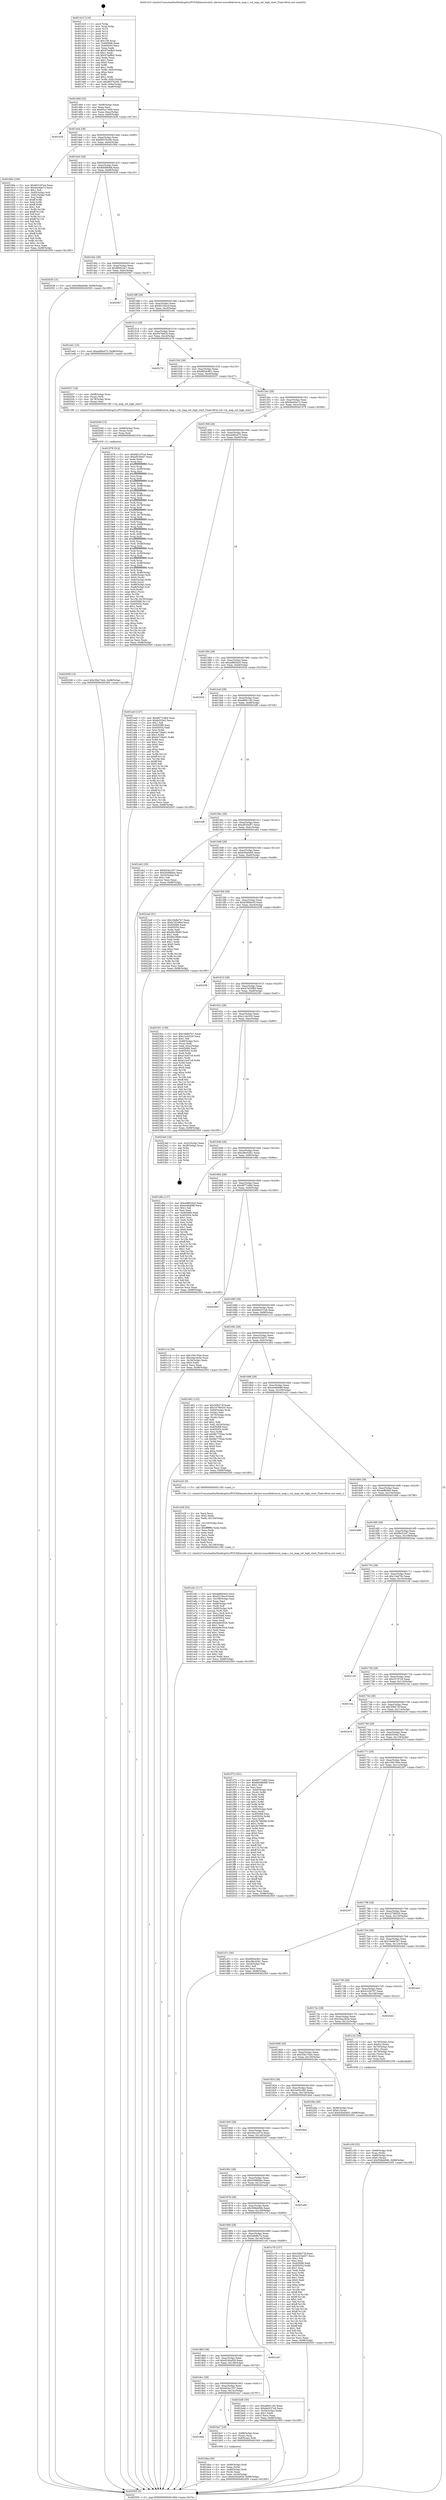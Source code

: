 digraph "0x401410" {
  label = "0x401410 (/mnt/c/Users/mathe/Desktop/tcc/POCII/binaries/extr_darwin-xnuosfmkvmvm_map.c_vm_map_set_high_start_Final-ollvm.out::main(0))"
  labelloc = "t"
  node[shape=record]

  Entry [label="",width=0.3,height=0.3,shape=circle,fillcolor=black,style=filled]
  "0x401484" [label="{
     0x401484 [32]\l
     | [instrs]\l
     &nbsp;&nbsp;0x401484 \<+6\>: mov -0x98(%rbp),%eax\l
     &nbsp;&nbsp;0x40148a \<+2\>: mov %eax,%ecx\l
     &nbsp;&nbsp;0x40148c \<+6\>: sub $0x85a17408,%ecx\l
     &nbsp;&nbsp;0x401492 \<+6\>: mov %eax,-0xac(%rbp)\l
     &nbsp;&nbsp;0x401498 \<+6\>: mov %ecx,-0xb0(%rbp)\l
     &nbsp;&nbsp;0x40149e \<+6\>: je 0000000000401b26 \<main+0x716\>\l
  }"]
  "0x401b26" [label="{
     0x401b26\l
  }", style=dashed]
  "0x4014a4" [label="{
     0x4014a4 [28]\l
     | [instrs]\l
     &nbsp;&nbsp;0x4014a4 \<+5\>: jmp 00000000004014a9 \<main+0x99\>\l
     &nbsp;&nbsp;0x4014a9 \<+6\>: mov -0xac(%rbp),%eax\l
     &nbsp;&nbsp;0x4014af \<+5\>: sub $0x8837b206,%eax\l
     &nbsp;&nbsp;0x4014b4 \<+6\>: mov %eax,-0xb4(%rbp)\l
     &nbsp;&nbsp;0x4014ba \<+6\>: je 000000000040190e \<main+0x4fe\>\l
  }"]
  Exit [label="",width=0.3,height=0.3,shape=circle,fillcolor=black,style=filled,peripheries=2]
  "0x40190e" [label="{
     0x40190e [106]\l
     | [instrs]\l
     &nbsp;&nbsp;0x40190e \<+5\>: mov $0x663197e4,%eax\l
     &nbsp;&nbsp;0x401913 \<+5\>: mov $0x9ec64e73,%ecx\l
     &nbsp;&nbsp;0x401918 \<+2\>: mov $0x1,%dl\l
     &nbsp;&nbsp;0x40191a \<+7\>: mov -0x92(%rbp),%sil\l
     &nbsp;&nbsp;0x401921 \<+7\>: mov -0x91(%rbp),%dil\l
     &nbsp;&nbsp;0x401928 \<+3\>: mov %sil,%r8b\l
     &nbsp;&nbsp;0x40192b \<+4\>: xor $0xff,%r8b\l
     &nbsp;&nbsp;0x40192f \<+3\>: mov %dil,%r9b\l
     &nbsp;&nbsp;0x401932 \<+4\>: xor $0xff,%r9b\l
     &nbsp;&nbsp;0x401936 \<+3\>: xor $0x1,%dl\l
     &nbsp;&nbsp;0x401939 \<+3\>: mov %r8b,%r10b\l
     &nbsp;&nbsp;0x40193c \<+4\>: and $0xff,%r10b\l
     &nbsp;&nbsp;0x401940 \<+3\>: and %dl,%sil\l
     &nbsp;&nbsp;0x401943 \<+3\>: mov %r9b,%r11b\l
     &nbsp;&nbsp;0x401946 \<+4\>: and $0xff,%r11b\l
     &nbsp;&nbsp;0x40194a \<+3\>: and %dl,%dil\l
     &nbsp;&nbsp;0x40194d \<+3\>: or %sil,%r10b\l
     &nbsp;&nbsp;0x401950 \<+3\>: or %dil,%r11b\l
     &nbsp;&nbsp;0x401953 \<+3\>: xor %r11b,%r10b\l
     &nbsp;&nbsp;0x401956 \<+3\>: or %r9b,%r8b\l
     &nbsp;&nbsp;0x401959 \<+4\>: xor $0xff,%r8b\l
     &nbsp;&nbsp;0x40195d \<+3\>: or $0x1,%dl\l
     &nbsp;&nbsp;0x401960 \<+3\>: and %dl,%r8b\l
     &nbsp;&nbsp;0x401963 \<+3\>: or %r8b,%r10b\l
     &nbsp;&nbsp;0x401966 \<+4\>: test $0x1,%r10b\l
     &nbsp;&nbsp;0x40196a \<+3\>: cmovne %ecx,%eax\l
     &nbsp;&nbsp;0x40196d \<+6\>: mov %eax,-0x98(%rbp)\l
     &nbsp;&nbsp;0x401973 \<+5\>: jmp 0000000000402505 \<main+0x10f5\>\l
  }"]
  "0x4014c0" [label="{
     0x4014c0 [28]\l
     | [instrs]\l
     &nbsp;&nbsp;0x4014c0 \<+5\>: jmp 00000000004014c5 \<main+0xb5\>\l
     &nbsp;&nbsp;0x4014c5 \<+6\>: mov -0xac(%rbp),%eax\l
     &nbsp;&nbsp;0x4014cb \<+5\>: sub $0x8d588d68,%eax\l
     &nbsp;&nbsp;0x4014d0 \<+6\>: mov %eax,-0xb8(%rbp)\l
     &nbsp;&nbsp;0x4014d6 \<+6\>: je 0000000000402028 \<main+0xc18\>\l
  }"]
  "0x402505" [label="{
     0x402505 [5]\l
     | [instrs]\l
     &nbsp;&nbsp;0x402505 \<+5\>: jmp 0000000000401484 \<main+0x74\>\l
  }"]
  "0x401410" [label="{
     0x401410 [116]\l
     | [instrs]\l
     &nbsp;&nbsp;0x401410 \<+1\>: push %rbp\l
     &nbsp;&nbsp;0x401411 \<+3\>: mov %rsp,%rbp\l
     &nbsp;&nbsp;0x401414 \<+2\>: push %r15\l
     &nbsp;&nbsp;0x401416 \<+2\>: push %r14\l
     &nbsp;&nbsp;0x401418 \<+2\>: push %r13\l
     &nbsp;&nbsp;0x40141a \<+2\>: push %r12\l
     &nbsp;&nbsp;0x40141c \<+1\>: push %rbx\l
     &nbsp;&nbsp;0x40141d \<+7\>: sub $0x158,%rsp\l
     &nbsp;&nbsp;0x401424 \<+7\>: mov 0x405068,%eax\l
     &nbsp;&nbsp;0x40142b \<+7\>: mov 0x405054,%ecx\l
     &nbsp;&nbsp;0x401432 \<+2\>: mov %eax,%edx\l
     &nbsp;&nbsp;0x401434 \<+6\>: add $0x97beffa5,%edx\l
     &nbsp;&nbsp;0x40143a \<+3\>: sub $0x1,%edx\l
     &nbsp;&nbsp;0x40143d \<+6\>: sub $0x97beffa5,%edx\l
     &nbsp;&nbsp;0x401443 \<+3\>: imul %edx,%eax\l
     &nbsp;&nbsp;0x401446 \<+3\>: and $0x1,%eax\l
     &nbsp;&nbsp;0x401449 \<+3\>: cmp $0x0,%eax\l
     &nbsp;&nbsp;0x40144c \<+4\>: sete %r8b\l
     &nbsp;&nbsp;0x401450 \<+4\>: and $0x1,%r8b\l
     &nbsp;&nbsp;0x401454 \<+7\>: mov %r8b,-0x92(%rbp)\l
     &nbsp;&nbsp;0x40145b \<+3\>: cmp $0xa,%ecx\l
     &nbsp;&nbsp;0x40145e \<+4\>: setl %r8b\l
     &nbsp;&nbsp;0x401462 \<+4\>: and $0x1,%r8b\l
     &nbsp;&nbsp;0x401466 \<+7\>: mov %r8b,-0x91(%rbp)\l
     &nbsp;&nbsp;0x40146d \<+10\>: movl $0x8837b206,-0x98(%rbp)\l
     &nbsp;&nbsp;0x401477 \<+6\>: mov %edi,-0x9c(%rbp)\l
     &nbsp;&nbsp;0x40147d \<+7\>: mov %rsi,-0xa8(%rbp)\l
  }"]
  "0x402058" [label="{
     0x402058 [15]\l
     | [instrs]\l
     &nbsp;&nbsp;0x402058 \<+10\>: movl $0x35bc7444,-0x98(%rbp)\l
     &nbsp;&nbsp;0x402062 \<+5\>: jmp 0000000000402505 \<main+0x10f5\>\l
  }"]
  "0x402028" [label="{
     0x402028 [15]\l
     | [instrs]\l
     &nbsp;&nbsp;0x402028 \<+10\>: movl $0x508eb94b,-0x98(%rbp)\l
     &nbsp;&nbsp;0x402032 \<+5\>: jmp 0000000000402505 \<main+0x10f5\>\l
  }"]
  "0x4014dc" [label="{
     0x4014dc [28]\l
     | [instrs]\l
     &nbsp;&nbsp;0x4014dc \<+5\>: jmp 00000000004014e1 \<main+0xd1\>\l
     &nbsp;&nbsp;0x4014e1 \<+6\>: mov -0xac(%rbp),%eax\l
     &nbsp;&nbsp;0x4014e7 \<+5\>: sub $0x8f491be7,%eax\l
     &nbsp;&nbsp;0x4014ec \<+6\>: mov %eax,-0xbc(%rbp)\l
     &nbsp;&nbsp;0x4014f2 \<+6\>: je 0000000000402067 \<main+0xc57\>\l
  }"]
  "0x402049" [label="{
     0x402049 [15]\l
     | [instrs]\l
     &nbsp;&nbsp;0x402049 \<+4\>: mov -0x68(%rbp),%rax\l
     &nbsp;&nbsp;0x40204d \<+3\>: mov (%rax),%rax\l
     &nbsp;&nbsp;0x402050 \<+3\>: mov %rax,%rdi\l
     &nbsp;&nbsp;0x402053 \<+5\>: call 0000000000401030 \<free@plt\>\l
     | [calls]\l
     &nbsp;&nbsp;0x401030 \{1\} (unknown)\l
  }"]
  "0x402067" [label="{
     0x402067\l
  }", style=dashed]
  "0x4014f8" [label="{
     0x4014f8 [28]\l
     | [instrs]\l
     &nbsp;&nbsp;0x4014f8 \<+5\>: jmp 00000000004014fd \<main+0xed\>\l
     &nbsp;&nbsp;0x4014fd \<+6\>: mov -0xac(%rbp),%eax\l
     &nbsp;&nbsp;0x401503 \<+5\>: sub $0x9215bccf,%eax\l
     &nbsp;&nbsp;0x401508 \<+6\>: mov %eax,-0xc0(%rbp)\l
     &nbsp;&nbsp;0x40150e \<+6\>: je 0000000000401ed1 \<main+0xac1\>\l
  }"]
  "0x401e5c" [label="{
     0x401e5c [117]\l
     | [instrs]\l
     &nbsp;&nbsp;0x401e5c \<+5\>: mov $0xad865dc0,%ecx\l
     &nbsp;&nbsp;0x401e61 \<+5\>: mov $0x9215bccf,%edx\l
     &nbsp;&nbsp;0x401e66 \<+6\>: mov -0x158(%rbp),%esi\l
     &nbsp;&nbsp;0x401e6c \<+3\>: imul %eax,%esi\l
     &nbsp;&nbsp;0x401e6f \<+4\>: mov -0x68(%rbp),%r8\l
     &nbsp;&nbsp;0x401e73 \<+3\>: mov (%r8),%r8\l
     &nbsp;&nbsp;0x401e76 \<+4\>: mov -0x60(%rbp),%r9\l
     &nbsp;&nbsp;0x401e7a \<+3\>: movslq (%r9),%r9\l
     &nbsp;&nbsp;0x401e7d \<+4\>: mov %esi,(%r8,%r9,4)\l
     &nbsp;&nbsp;0x401e81 \<+7\>: mov 0x405068,%eax\l
     &nbsp;&nbsp;0x401e88 \<+7\>: mov 0x405054,%esi\l
     &nbsp;&nbsp;0x401e8f \<+2\>: mov %eax,%edi\l
     &nbsp;&nbsp;0x401e91 \<+6\>: add $0x4a9e3026,%edi\l
     &nbsp;&nbsp;0x401e97 \<+3\>: sub $0x1,%edi\l
     &nbsp;&nbsp;0x401e9a \<+6\>: sub $0x4a9e3026,%edi\l
     &nbsp;&nbsp;0x401ea0 \<+3\>: imul %edi,%eax\l
     &nbsp;&nbsp;0x401ea3 \<+3\>: and $0x1,%eax\l
     &nbsp;&nbsp;0x401ea6 \<+3\>: cmp $0x0,%eax\l
     &nbsp;&nbsp;0x401ea9 \<+4\>: sete %r10b\l
     &nbsp;&nbsp;0x401ead \<+3\>: cmp $0xa,%esi\l
     &nbsp;&nbsp;0x401eb0 \<+4\>: setl %r11b\l
     &nbsp;&nbsp;0x401eb4 \<+3\>: mov %r10b,%bl\l
     &nbsp;&nbsp;0x401eb7 \<+3\>: and %r11b,%bl\l
     &nbsp;&nbsp;0x401eba \<+3\>: xor %r11b,%r10b\l
     &nbsp;&nbsp;0x401ebd \<+3\>: or %r10b,%bl\l
     &nbsp;&nbsp;0x401ec0 \<+3\>: test $0x1,%bl\l
     &nbsp;&nbsp;0x401ec3 \<+3\>: cmovne %edx,%ecx\l
     &nbsp;&nbsp;0x401ec6 \<+6\>: mov %ecx,-0x98(%rbp)\l
     &nbsp;&nbsp;0x401ecc \<+5\>: jmp 0000000000402505 \<main+0x10f5\>\l
  }"]
  "0x401ed1" [label="{
     0x401ed1 [15]\l
     | [instrs]\l
     &nbsp;&nbsp;0x401ed1 \<+10\>: movl $0xabf0e475,-0x98(%rbp)\l
     &nbsp;&nbsp;0x401edb \<+5\>: jmp 0000000000402505 \<main+0x10f5\>\l
  }"]
  "0x401514" [label="{
     0x401514 [28]\l
     | [instrs]\l
     &nbsp;&nbsp;0x401514 \<+5\>: jmp 0000000000401519 \<main+0x109\>\l
     &nbsp;&nbsp;0x401519 \<+6\>: mov -0xac(%rbp),%eax\l
     &nbsp;&nbsp;0x40151f \<+5\>: sub $0x9470af16,%eax\l
     &nbsp;&nbsp;0x401524 \<+6\>: mov %eax,-0xc4(%rbp)\l
     &nbsp;&nbsp;0x40152a \<+6\>: je 0000000000402276 \<main+0xe66\>\l
  }"]
  "0x401e28" [label="{
     0x401e28 [52]\l
     | [instrs]\l
     &nbsp;&nbsp;0x401e28 \<+2\>: xor %ecx,%ecx\l
     &nbsp;&nbsp;0x401e2a \<+5\>: mov $0x2,%edx\l
     &nbsp;&nbsp;0x401e2f \<+6\>: mov %edx,-0x154(%rbp)\l
     &nbsp;&nbsp;0x401e35 \<+1\>: cltd\l
     &nbsp;&nbsp;0x401e36 \<+6\>: mov -0x154(%rbp),%esi\l
     &nbsp;&nbsp;0x401e3c \<+2\>: idiv %esi\l
     &nbsp;&nbsp;0x401e3e \<+6\>: imul $0xfffffffe,%edx,%edx\l
     &nbsp;&nbsp;0x401e44 \<+2\>: mov %ecx,%edi\l
     &nbsp;&nbsp;0x401e46 \<+2\>: sub %edx,%edi\l
     &nbsp;&nbsp;0x401e48 \<+2\>: mov %ecx,%edx\l
     &nbsp;&nbsp;0x401e4a \<+3\>: sub $0x1,%edx\l
     &nbsp;&nbsp;0x401e4d \<+2\>: add %edx,%edi\l
     &nbsp;&nbsp;0x401e4f \<+2\>: sub %edi,%ecx\l
     &nbsp;&nbsp;0x401e51 \<+6\>: mov %ecx,-0x158(%rbp)\l
     &nbsp;&nbsp;0x401e57 \<+5\>: call 0000000000401160 \<next_i\>\l
     | [calls]\l
     &nbsp;&nbsp;0x401160 \{1\} (/mnt/c/Users/mathe/Desktop/tcc/POCII/binaries/extr_darwin-xnuosfmkvmvm_map.c_vm_map_set_high_start_Final-ollvm.out::next_i)\l
  }"]
  "0x402276" [label="{
     0x402276\l
  }", style=dashed]
  "0x401530" [label="{
     0x401530 [28]\l
     | [instrs]\l
     &nbsp;&nbsp;0x401530 \<+5\>: jmp 0000000000401535 \<main+0x125\>\l
     &nbsp;&nbsp;0x401535 \<+6\>: mov -0xac(%rbp),%eax\l
     &nbsp;&nbsp;0x40153b \<+5\>: sub $0x985dc801,%eax\l
     &nbsp;&nbsp;0x401540 \<+6\>: mov %eax,-0xc8(%rbp)\l
     &nbsp;&nbsp;0x401546 \<+6\>: je 0000000000402037 \<main+0xc27\>\l
  }"]
  "0x401c59" [label="{
     0x401c59 [32]\l
     | [instrs]\l
     &nbsp;&nbsp;0x401c59 \<+4\>: mov -0x68(%rbp),%rdi\l
     &nbsp;&nbsp;0x401c5d \<+3\>: mov %rax,(%rdi)\l
     &nbsp;&nbsp;0x401c60 \<+4\>: mov -0x60(%rbp),%rax\l
     &nbsp;&nbsp;0x401c64 \<+6\>: movl $0x0,(%rax)\l
     &nbsp;&nbsp;0x401c6a \<+10\>: movl $0x508eb94b,-0x98(%rbp)\l
     &nbsp;&nbsp;0x401c74 \<+5\>: jmp 0000000000402505 \<main+0x10f5\>\l
  }"]
  "0x402037" [label="{
     0x402037 [18]\l
     | [instrs]\l
     &nbsp;&nbsp;0x402037 \<+4\>: mov -0x68(%rbp),%rax\l
     &nbsp;&nbsp;0x40203b \<+3\>: mov (%rax),%rdi\l
     &nbsp;&nbsp;0x40203e \<+4\>: mov -0x78(%rbp),%rax\l
     &nbsp;&nbsp;0x402042 \<+2\>: mov (%rax),%esi\l
     &nbsp;&nbsp;0x402044 \<+5\>: call 00000000004013f0 \<vm_map_set_high_start\>\l
     | [calls]\l
     &nbsp;&nbsp;0x4013f0 \{1\} (/mnt/c/Users/mathe/Desktop/tcc/POCII/binaries/extr_darwin-xnuosfmkvmvm_map.c_vm_map_set_high_start_Final-ollvm.out::vm_map_set_high_start)\l
  }"]
  "0x40154c" [label="{
     0x40154c [28]\l
     | [instrs]\l
     &nbsp;&nbsp;0x40154c \<+5\>: jmp 0000000000401551 \<main+0x141\>\l
     &nbsp;&nbsp;0x401551 \<+6\>: mov -0xac(%rbp),%eax\l
     &nbsp;&nbsp;0x401557 \<+5\>: sub $0x9ec64e73,%eax\l
     &nbsp;&nbsp;0x40155c \<+6\>: mov %eax,-0xcc(%rbp)\l
     &nbsp;&nbsp;0x401562 \<+6\>: je 0000000000401978 \<main+0x568\>\l
  }"]
  "0x401bba" [label="{
     0x401bba [30]\l
     | [instrs]\l
     &nbsp;&nbsp;0x401bba \<+4\>: mov -0x80(%rbp),%rdi\l
     &nbsp;&nbsp;0x401bbe \<+2\>: mov %eax,(%rdi)\l
     &nbsp;&nbsp;0x401bc0 \<+4\>: mov -0x80(%rbp),%rdi\l
     &nbsp;&nbsp;0x401bc4 \<+2\>: mov (%rdi),%eax\l
     &nbsp;&nbsp;0x401bc6 \<+3\>: mov %eax,-0x34(%rbp)\l
     &nbsp;&nbsp;0x401bc9 \<+10\>: movl $0x6245a929,-0x98(%rbp)\l
     &nbsp;&nbsp;0x401bd3 \<+5\>: jmp 0000000000402505 \<main+0x10f5\>\l
  }"]
  "0x401978" [label="{
     0x401978 [314]\l
     | [instrs]\l
     &nbsp;&nbsp;0x401978 \<+5\>: mov $0x663197e4,%eax\l
     &nbsp;&nbsp;0x40197d \<+5\>: mov $0xaf530d57,%ecx\l
     &nbsp;&nbsp;0x401982 \<+2\>: xor %edx,%edx\l
     &nbsp;&nbsp;0x401984 \<+3\>: mov %rsp,%rsi\l
     &nbsp;&nbsp;0x401987 \<+4\>: add $0xfffffffffffffff0,%rsi\l
     &nbsp;&nbsp;0x40198b \<+3\>: mov %rsi,%rsp\l
     &nbsp;&nbsp;0x40198e \<+7\>: mov %rsi,-0x90(%rbp)\l
     &nbsp;&nbsp;0x401995 \<+3\>: mov %rsp,%rsi\l
     &nbsp;&nbsp;0x401998 \<+4\>: add $0xfffffffffffffff0,%rsi\l
     &nbsp;&nbsp;0x40199c \<+3\>: mov %rsi,%rsp\l
     &nbsp;&nbsp;0x40199f \<+3\>: mov %rsp,%rdi\l
     &nbsp;&nbsp;0x4019a2 \<+4\>: add $0xfffffffffffffff0,%rdi\l
     &nbsp;&nbsp;0x4019a6 \<+3\>: mov %rdi,%rsp\l
     &nbsp;&nbsp;0x4019a9 \<+7\>: mov %rdi,-0x88(%rbp)\l
     &nbsp;&nbsp;0x4019b0 \<+3\>: mov %rsp,%rdi\l
     &nbsp;&nbsp;0x4019b3 \<+4\>: add $0xfffffffffffffff0,%rdi\l
     &nbsp;&nbsp;0x4019b7 \<+3\>: mov %rdi,%rsp\l
     &nbsp;&nbsp;0x4019ba \<+4\>: mov %rdi,-0x80(%rbp)\l
     &nbsp;&nbsp;0x4019be \<+3\>: mov %rsp,%rdi\l
     &nbsp;&nbsp;0x4019c1 \<+4\>: add $0xfffffffffffffff0,%rdi\l
     &nbsp;&nbsp;0x4019c5 \<+3\>: mov %rdi,%rsp\l
     &nbsp;&nbsp;0x4019c8 \<+4\>: mov %rdi,-0x78(%rbp)\l
     &nbsp;&nbsp;0x4019cc \<+3\>: mov %rsp,%rdi\l
     &nbsp;&nbsp;0x4019cf \<+4\>: add $0xfffffffffffffff0,%rdi\l
     &nbsp;&nbsp;0x4019d3 \<+3\>: mov %rdi,%rsp\l
     &nbsp;&nbsp;0x4019d6 \<+4\>: mov %rdi,-0x70(%rbp)\l
     &nbsp;&nbsp;0x4019da \<+3\>: mov %rsp,%rdi\l
     &nbsp;&nbsp;0x4019dd \<+4\>: add $0xfffffffffffffff0,%rdi\l
     &nbsp;&nbsp;0x4019e1 \<+3\>: mov %rdi,%rsp\l
     &nbsp;&nbsp;0x4019e4 \<+4\>: mov %rdi,-0x68(%rbp)\l
     &nbsp;&nbsp;0x4019e8 \<+3\>: mov %rsp,%rdi\l
     &nbsp;&nbsp;0x4019eb \<+4\>: add $0xfffffffffffffff0,%rdi\l
     &nbsp;&nbsp;0x4019ef \<+3\>: mov %rdi,%rsp\l
     &nbsp;&nbsp;0x4019f2 \<+4\>: mov %rdi,-0x60(%rbp)\l
     &nbsp;&nbsp;0x4019f6 \<+3\>: mov %rsp,%rdi\l
     &nbsp;&nbsp;0x4019f9 \<+4\>: add $0xfffffffffffffff0,%rdi\l
     &nbsp;&nbsp;0x4019fd \<+3\>: mov %rdi,%rsp\l
     &nbsp;&nbsp;0x401a00 \<+4\>: mov %rdi,-0x58(%rbp)\l
     &nbsp;&nbsp;0x401a04 \<+3\>: mov %rsp,%rdi\l
     &nbsp;&nbsp;0x401a07 \<+4\>: add $0xfffffffffffffff0,%rdi\l
     &nbsp;&nbsp;0x401a0b \<+3\>: mov %rdi,%rsp\l
     &nbsp;&nbsp;0x401a0e \<+4\>: mov %rdi,-0x50(%rbp)\l
     &nbsp;&nbsp;0x401a12 \<+3\>: mov %rsp,%rdi\l
     &nbsp;&nbsp;0x401a15 \<+4\>: add $0xfffffffffffffff0,%rdi\l
     &nbsp;&nbsp;0x401a19 \<+3\>: mov %rdi,%rsp\l
     &nbsp;&nbsp;0x401a1c \<+4\>: mov %rdi,-0x48(%rbp)\l
     &nbsp;&nbsp;0x401a20 \<+3\>: mov %rsp,%rdi\l
     &nbsp;&nbsp;0x401a23 \<+4\>: add $0xfffffffffffffff0,%rdi\l
     &nbsp;&nbsp;0x401a27 \<+3\>: mov %rdi,%rsp\l
     &nbsp;&nbsp;0x401a2a \<+4\>: mov %rdi,-0x40(%rbp)\l
     &nbsp;&nbsp;0x401a2e \<+7\>: mov -0x90(%rbp),%rdi\l
     &nbsp;&nbsp;0x401a35 \<+6\>: movl $0x0,(%rdi)\l
     &nbsp;&nbsp;0x401a3b \<+7\>: mov -0x9c(%rbp),%r8d\l
     &nbsp;&nbsp;0x401a42 \<+3\>: mov %r8d,(%rsi)\l
     &nbsp;&nbsp;0x401a45 \<+7\>: mov -0x88(%rbp),%rdi\l
     &nbsp;&nbsp;0x401a4c \<+7\>: mov -0xa8(%rbp),%r9\l
     &nbsp;&nbsp;0x401a53 \<+3\>: mov %r9,(%rdi)\l
     &nbsp;&nbsp;0x401a56 \<+3\>: cmpl $0x2,(%rsi)\l
     &nbsp;&nbsp;0x401a59 \<+4\>: setne %r10b\l
     &nbsp;&nbsp;0x401a5d \<+4\>: and $0x1,%r10b\l
     &nbsp;&nbsp;0x401a61 \<+4\>: mov %r10b,-0x35(%rbp)\l
     &nbsp;&nbsp;0x401a65 \<+8\>: mov 0x405068,%r11d\l
     &nbsp;&nbsp;0x401a6d \<+7\>: mov 0x405054,%ebx\l
     &nbsp;&nbsp;0x401a74 \<+3\>: sub $0x1,%edx\l
     &nbsp;&nbsp;0x401a77 \<+3\>: mov %r11d,%r14d\l
     &nbsp;&nbsp;0x401a7a \<+3\>: add %edx,%r14d\l
     &nbsp;&nbsp;0x401a7d \<+4\>: imul %r14d,%r11d\l
     &nbsp;&nbsp;0x401a81 \<+4\>: and $0x1,%r11d\l
     &nbsp;&nbsp;0x401a85 \<+4\>: cmp $0x0,%r11d\l
     &nbsp;&nbsp;0x401a89 \<+4\>: sete %r10b\l
     &nbsp;&nbsp;0x401a8d \<+3\>: cmp $0xa,%ebx\l
     &nbsp;&nbsp;0x401a90 \<+4\>: setl %r15b\l
     &nbsp;&nbsp;0x401a94 \<+3\>: mov %r10b,%r12b\l
     &nbsp;&nbsp;0x401a97 \<+3\>: and %r15b,%r12b\l
     &nbsp;&nbsp;0x401a9a \<+3\>: xor %r15b,%r10b\l
     &nbsp;&nbsp;0x401a9d \<+3\>: or %r10b,%r12b\l
     &nbsp;&nbsp;0x401aa0 \<+4\>: test $0x1,%r12b\l
     &nbsp;&nbsp;0x401aa4 \<+3\>: cmovne %ecx,%eax\l
     &nbsp;&nbsp;0x401aa7 \<+6\>: mov %eax,-0x98(%rbp)\l
     &nbsp;&nbsp;0x401aad \<+5\>: jmp 0000000000402505 \<main+0x10f5\>\l
  }"]
  "0x401568" [label="{
     0x401568 [28]\l
     | [instrs]\l
     &nbsp;&nbsp;0x401568 \<+5\>: jmp 000000000040156d \<main+0x15d\>\l
     &nbsp;&nbsp;0x40156d \<+6\>: mov -0xac(%rbp),%eax\l
     &nbsp;&nbsp;0x401573 \<+5\>: sub $0xabf0e475,%eax\l
     &nbsp;&nbsp;0x401578 \<+6\>: mov %eax,-0xd0(%rbp)\l
     &nbsp;&nbsp;0x40157e \<+6\>: je 0000000000401ee0 \<main+0xad0\>\l
  }"]
  "0x4018e8" [label="{
     0x4018e8\l
  }", style=dashed]
  "0x401ba7" [label="{
     0x401ba7 [19]\l
     | [instrs]\l
     &nbsp;&nbsp;0x401ba7 \<+7\>: mov -0x88(%rbp),%rax\l
     &nbsp;&nbsp;0x401bae \<+3\>: mov (%rax),%rax\l
     &nbsp;&nbsp;0x401bb1 \<+4\>: mov 0x8(%rax),%rdi\l
     &nbsp;&nbsp;0x401bb5 \<+5\>: call 0000000000401060 \<atoi@plt\>\l
     | [calls]\l
     &nbsp;&nbsp;0x401060 \{1\} (unknown)\l
  }"]
  "0x401ee0" [label="{
     0x401ee0 [147]\l
     | [instrs]\l
     &nbsp;&nbsp;0x401ee0 \<+5\>: mov $0xd877cd6d,%eax\l
     &nbsp;&nbsp;0x401ee5 \<+5\>: mov $0xfe555e2,%ecx\l
     &nbsp;&nbsp;0x401eea \<+2\>: mov $0x1,%dl\l
     &nbsp;&nbsp;0x401eec \<+7\>: mov 0x405068,%esi\l
     &nbsp;&nbsp;0x401ef3 \<+7\>: mov 0x405054,%edi\l
     &nbsp;&nbsp;0x401efa \<+3\>: mov %esi,%r8d\l
     &nbsp;&nbsp;0x401efd \<+7\>: sub $0xbe728a01,%r8d\l
     &nbsp;&nbsp;0x401f04 \<+4\>: sub $0x1,%r8d\l
     &nbsp;&nbsp;0x401f08 \<+7\>: add $0xbe728a01,%r8d\l
     &nbsp;&nbsp;0x401f0f \<+4\>: imul %r8d,%esi\l
     &nbsp;&nbsp;0x401f13 \<+3\>: and $0x1,%esi\l
     &nbsp;&nbsp;0x401f16 \<+3\>: cmp $0x0,%esi\l
     &nbsp;&nbsp;0x401f19 \<+4\>: sete %r9b\l
     &nbsp;&nbsp;0x401f1d \<+3\>: cmp $0xa,%edi\l
     &nbsp;&nbsp;0x401f20 \<+4\>: setl %r10b\l
     &nbsp;&nbsp;0x401f24 \<+3\>: mov %r9b,%r11b\l
     &nbsp;&nbsp;0x401f27 \<+4\>: xor $0xff,%r11b\l
     &nbsp;&nbsp;0x401f2b \<+3\>: mov %r10b,%bl\l
     &nbsp;&nbsp;0x401f2e \<+3\>: xor $0xff,%bl\l
     &nbsp;&nbsp;0x401f31 \<+3\>: xor $0x0,%dl\l
     &nbsp;&nbsp;0x401f34 \<+3\>: mov %r11b,%r14b\l
     &nbsp;&nbsp;0x401f37 \<+4\>: and $0x0,%r14b\l
     &nbsp;&nbsp;0x401f3b \<+3\>: and %dl,%r9b\l
     &nbsp;&nbsp;0x401f3e \<+3\>: mov %bl,%r15b\l
     &nbsp;&nbsp;0x401f41 \<+4\>: and $0x0,%r15b\l
     &nbsp;&nbsp;0x401f45 \<+3\>: and %dl,%r10b\l
     &nbsp;&nbsp;0x401f48 \<+3\>: or %r9b,%r14b\l
     &nbsp;&nbsp;0x401f4b \<+3\>: or %r10b,%r15b\l
     &nbsp;&nbsp;0x401f4e \<+3\>: xor %r15b,%r14b\l
     &nbsp;&nbsp;0x401f51 \<+3\>: or %bl,%r11b\l
     &nbsp;&nbsp;0x401f54 \<+4\>: xor $0xff,%r11b\l
     &nbsp;&nbsp;0x401f58 \<+3\>: or $0x0,%dl\l
     &nbsp;&nbsp;0x401f5b \<+3\>: and %dl,%r11b\l
     &nbsp;&nbsp;0x401f5e \<+3\>: or %r11b,%r14b\l
     &nbsp;&nbsp;0x401f61 \<+4\>: test $0x1,%r14b\l
     &nbsp;&nbsp;0x401f65 \<+3\>: cmovne %ecx,%eax\l
     &nbsp;&nbsp;0x401f68 \<+6\>: mov %eax,-0x98(%rbp)\l
     &nbsp;&nbsp;0x401f6e \<+5\>: jmp 0000000000402505 \<main+0x10f5\>\l
  }"]
  "0x401584" [label="{
     0x401584 [28]\l
     | [instrs]\l
     &nbsp;&nbsp;0x401584 \<+5\>: jmp 0000000000401589 \<main+0x179\>\l
     &nbsp;&nbsp;0x401589 \<+6\>: mov -0xac(%rbp),%eax\l
     &nbsp;&nbsp;0x40158f \<+5\>: sub $0xad865dc0,%eax\l
     &nbsp;&nbsp;0x401594 \<+6\>: mov %eax,-0xd4(%rbp)\l
     &nbsp;&nbsp;0x40159a \<+6\>: je 000000000040243d \<main+0x102d\>\l
  }"]
  "0x4018cc" [label="{
     0x4018cc [28]\l
     | [instrs]\l
     &nbsp;&nbsp;0x4018cc \<+5\>: jmp 00000000004018d1 \<main+0x4c1\>\l
     &nbsp;&nbsp;0x4018d1 \<+6\>: mov -0xac(%rbp),%eax\l
     &nbsp;&nbsp;0x4018d7 \<+5\>: sub $0x643a1257,%eax\l
     &nbsp;&nbsp;0x4018dc \<+6\>: mov %eax,-0x14c(%rbp)\l
     &nbsp;&nbsp;0x4018e2 \<+6\>: je 0000000000401ba7 \<main+0x797\>\l
  }"]
  "0x40243d" [label="{
     0x40243d\l
  }", style=dashed]
  "0x4015a0" [label="{
     0x4015a0 [28]\l
     | [instrs]\l
     &nbsp;&nbsp;0x4015a0 \<+5\>: jmp 00000000004015a5 \<main+0x195\>\l
     &nbsp;&nbsp;0x4015a5 \<+6\>: mov -0xac(%rbp),%eax\l
     &nbsp;&nbsp;0x4015ab \<+5\>: sub $0xaf091192,%eax\l
     &nbsp;&nbsp;0x4015b0 \<+6\>: mov %eax,-0xd8(%rbp)\l
     &nbsp;&nbsp;0x4015b6 \<+6\>: je 0000000000401bf6 \<main+0x7e6\>\l
  }"]
  "0x401bd8" [label="{
     0x401bd8 [30]\l
     | [instrs]\l
     &nbsp;&nbsp;0x401bd8 \<+5\>: mov $0xaf091192,%eax\l
     &nbsp;&nbsp;0x401bdd \<+5\>: mov $0xde0237a9,%ecx\l
     &nbsp;&nbsp;0x401be2 \<+3\>: mov -0x34(%rbp),%edx\l
     &nbsp;&nbsp;0x401be5 \<+3\>: cmp $0x1,%edx\l
     &nbsp;&nbsp;0x401be8 \<+3\>: cmovl %ecx,%eax\l
     &nbsp;&nbsp;0x401beb \<+6\>: mov %eax,-0x98(%rbp)\l
     &nbsp;&nbsp;0x401bf1 \<+5\>: jmp 0000000000402505 \<main+0x10f5\>\l
  }"]
  "0x401bf6" [label="{
     0x401bf6\l
  }", style=dashed]
  "0x4015bc" [label="{
     0x4015bc [28]\l
     | [instrs]\l
     &nbsp;&nbsp;0x4015bc \<+5\>: jmp 00000000004015c1 \<main+0x1b1\>\l
     &nbsp;&nbsp;0x4015c1 \<+6\>: mov -0xac(%rbp),%eax\l
     &nbsp;&nbsp;0x4015c7 \<+5\>: sub $0xaf530d57,%eax\l
     &nbsp;&nbsp;0x4015cc \<+6\>: mov %eax,-0xdc(%rbp)\l
     &nbsp;&nbsp;0x4015d2 \<+6\>: je 0000000000401ab2 \<main+0x6a2\>\l
  }"]
  "0x4018b0" [label="{
     0x4018b0 [28]\l
     | [instrs]\l
     &nbsp;&nbsp;0x4018b0 \<+5\>: jmp 00000000004018b5 \<main+0x4a5\>\l
     &nbsp;&nbsp;0x4018b5 \<+6\>: mov -0xac(%rbp),%eax\l
     &nbsp;&nbsp;0x4018bb \<+5\>: sub $0x6245a929,%eax\l
     &nbsp;&nbsp;0x4018c0 \<+6\>: mov %eax,-0x148(%rbp)\l
     &nbsp;&nbsp;0x4018c6 \<+6\>: je 0000000000401bd8 \<main+0x7c8\>\l
  }"]
  "0x401ab2" [label="{
     0x401ab2 [30]\l
     | [instrs]\l
     &nbsp;&nbsp;0x401ab2 \<+5\>: mov $0x643a1257,%eax\l
     &nbsp;&nbsp;0x401ab7 \<+5\>: mov $0x5049bbbc,%ecx\l
     &nbsp;&nbsp;0x401abc \<+3\>: mov -0x35(%rbp),%dl\l
     &nbsp;&nbsp;0x401abf \<+3\>: test $0x1,%dl\l
     &nbsp;&nbsp;0x401ac2 \<+3\>: cmovne %ecx,%eax\l
     &nbsp;&nbsp;0x401ac5 \<+6\>: mov %eax,-0x98(%rbp)\l
     &nbsp;&nbsp;0x401acb \<+5\>: jmp 0000000000402505 \<main+0x10f5\>\l
  }"]
  "0x4015d8" [label="{
     0x4015d8 [28]\l
     | [instrs]\l
     &nbsp;&nbsp;0x4015d8 \<+5\>: jmp 00000000004015dd \<main+0x1cd\>\l
     &nbsp;&nbsp;0x4015dd \<+6\>: mov -0xac(%rbp),%eax\l
     &nbsp;&nbsp;0x4015e3 \<+5\>: sub $0xb30a0a05,%eax\l
     &nbsp;&nbsp;0x4015e8 \<+6\>: mov %eax,-0xe0(%rbp)\l
     &nbsp;&nbsp;0x4015ee \<+6\>: je 00000000004022a6 \<main+0xe96\>\l
  }"]
  "0x4021a0" [label="{
     0x4021a0\l
  }", style=dashed]
  "0x4022a6" [label="{
     0x4022a6 [91]\l
     | [instrs]\l
     &nbsp;&nbsp;0x4022a6 \<+5\>: mov $0x19e8e7b7,%eax\l
     &nbsp;&nbsp;0x4022ab \<+5\>: mov $0xb7d25f6d,%ecx\l
     &nbsp;&nbsp;0x4022b0 \<+7\>: mov 0x405068,%edx\l
     &nbsp;&nbsp;0x4022b7 \<+7\>: mov 0x405054,%esi\l
     &nbsp;&nbsp;0x4022be \<+2\>: mov %edx,%edi\l
     &nbsp;&nbsp;0x4022c0 \<+6\>: add $0x66c3fb60,%edi\l
     &nbsp;&nbsp;0x4022c6 \<+3\>: sub $0x1,%edi\l
     &nbsp;&nbsp;0x4022c9 \<+6\>: sub $0x66c3fb60,%edi\l
     &nbsp;&nbsp;0x4022cf \<+3\>: imul %edi,%edx\l
     &nbsp;&nbsp;0x4022d2 \<+3\>: and $0x1,%edx\l
     &nbsp;&nbsp;0x4022d5 \<+3\>: cmp $0x0,%edx\l
     &nbsp;&nbsp;0x4022d8 \<+4\>: sete %r8b\l
     &nbsp;&nbsp;0x4022dc \<+3\>: cmp $0xa,%esi\l
     &nbsp;&nbsp;0x4022df \<+4\>: setl %r9b\l
     &nbsp;&nbsp;0x4022e3 \<+3\>: mov %r8b,%r10b\l
     &nbsp;&nbsp;0x4022e6 \<+3\>: and %r9b,%r10b\l
     &nbsp;&nbsp;0x4022e9 \<+3\>: xor %r9b,%r8b\l
     &nbsp;&nbsp;0x4022ec \<+3\>: or %r8b,%r10b\l
     &nbsp;&nbsp;0x4022ef \<+4\>: test $0x1,%r10b\l
     &nbsp;&nbsp;0x4022f3 \<+3\>: cmovne %ecx,%eax\l
     &nbsp;&nbsp;0x4022f6 \<+6\>: mov %eax,-0x98(%rbp)\l
     &nbsp;&nbsp;0x4022fc \<+5\>: jmp 0000000000402505 \<main+0x10f5\>\l
  }"]
  "0x4015f4" [label="{
     0x4015f4 [28]\l
     | [instrs]\l
     &nbsp;&nbsp;0x4015f4 \<+5\>: jmp 00000000004015f9 \<main+0x1e9\>\l
     &nbsp;&nbsp;0x4015f9 \<+6\>: mov -0xac(%rbp),%eax\l
     &nbsp;&nbsp;0x4015ff \<+5\>: sub $0xb389dc05,%eax\l
     &nbsp;&nbsp;0x401604 \<+6\>: mov %eax,-0xe4(%rbp)\l
     &nbsp;&nbsp;0x40160a \<+6\>: je 0000000000402258 \<main+0xe48\>\l
  }"]
  "0x401894" [label="{
     0x401894 [28]\l
     | [instrs]\l
     &nbsp;&nbsp;0x401894 \<+5\>: jmp 0000000000401899 \<main+0x489\>\l
     &nbsp;&nbsp;0x401899 \<+6\>: mov -0xac(%rbp),%eax\l
     &nbsp;&nbsp;0x40189f \<+5\>: sub $0x5a6d9c7e,%eax\l
     &nbsp;&nbsp;0x4018a4 \<+6\>: mov %eax,-0x144(%rbp)\l
     &nbsp;&nbsp;0x4018aa \<+6\>: je 00000000004021a0 \<main+0xd90\>\l
  }"]
  "0x402258" [label="{
     0x402258\l
  }", style=dashed]
  "0x401610" [label="{
     0x401610 [28]\l
     | [instrs]\l
     &nbsp;&nbsp;0x401610 \<+5\>: jmp 0000000000401615 \<main+0x205\>\l
     &nbsp;&nbsp;0x401615 \<+6\>: mov -0xac(%rbp),%eax\l
     &nbsp;&nbsp;0x40161b \<+5\>: sub $0xb7d25f6d,%eax\l
     &nbsp;&nbsp;0x401620 \<+6\>: mov %eax,-0xe8(%rbp)\l
     &nbsp;&nbsp;0x401626 \<+6\>: je 0000000000402301 \<main+0xef1\>\l
  }"]
  "0x401c79" [label="{
     0x401c79 [137]\l
     | [instrs]\l
     &nbsp;&nbsp;0x401c79 \<+5\>: mov $0x308473f,%eax\l
     &nbsp;&nbsp;0x401c7e \<+5\>: mov $0xe325a037,%ecx\l
     &nbsp;&nbsp;0x401c83 \<+2\>: mov $0x1,%dl\l
     &nbsp;&nbsp;0x401c85 \<+2\>: xor %esi,%esi\l
     &nbsp;&nbsp;0x401c87 \<+7\>: mov 0x405068,%edi\l
     &nbsp;&nbsp;0x401c8e \<+8\>: mov 0x405054,%r8d\l
     &nbsp;&nbsp;0x401c96 \<+3\>: sub $0x1,%esi\l
     &nbsp;&nbsp;0x401c99 \<+3\>: mov %edi,%r9d\l
     &nbsp;&nbsp;0x401c9c \<+3\>: add %esi,%r9d\l
     &nbsp;&nbsp;0x401c9f \<+4\>: imul %r9d,%edi\l
     &nbsp;&nbsp;0x401ca3 \<+3\>: and $0x1,%edi\l
     &nbsp;&nbsp;0x401ca6 \<+3\>: cmp $0x0,%edi\l
     &nbsp;&nbsp;0x401ca9 \<+4\>: sete %r10b\l
     &nbsp;&nbsp;0x401cad \<+4\>: cmp $0xa,%r8d\l
     &nbsp;&nbsp;0x401cb1 \<+4\>: setl %r11b\l
     &nbsp;&nbsp;0x401cb5 \<+3\>: mov %r10b,%bl\l
     &nbsp;&nbsp;0x401cb8 \<+3\>: xor $0xff,%bl\l
     &nbsp;&nbsp;0x401cbb \<+3\>: mov %r11b,%r14b\l
     &nbsp;&nbsp;0x401cbe \<+4\>: xor $0xff,%r14b\l
     &nbsp;&nbsp;0x401cc2 \<+3\>: xor $0x1,%dl\l
     &nbsp;&nbsp;0x401cc5 \<+3\>: mov %bl,%r15b\l
     &nbsp;&nbsp;0x401cc8 \<+4\>: and $0xff,%r15b\l
     &nbsp;&nbsp;0x401ccc \<+3\>: and %dl,%r10b\l
     &nbsp;&nbsp;0x401ccf \<+3\>: mov %r14b,%r12b\l
     &nbsp;&nbsp;0x401cd2 \<+4\>: and $0xff,%r12b\l
     &nbsp;&nbsp;0x401cd6 \<+3\>: and %dl,%r11b\l
     &nbsp;&nbsp;0x401cd9 \<+3\>: or %r10b,%r15b\l
     &nbsp;&nbsp;0x401cdc \<+3\>: or %r11b,%r12b\l
     &nbsp;&nbsp;0x401cdf \<+3\>: xor %r12b,%r15b\l
     &nbsp;&nbsp;0x401ce2 \<+3\>: or %r14b,%bl\l
     &nbsp;&nbsp;0x401ce5 \<+3\>: xor $0xff,%bl\l
     &nbsp;&nbsp;0x401ce8 \<+3\>: or $0x1,%dl\l
     &nbsp;&nbsp;0x401ceb \<+2\>: and %dl,%bl\l
     &nbsp;&nbsp;0x401ced \<+3\>: or %bl,%r15b\l
     &nbsp;&nbsp;0x401cf0 \<+4\>: test $0x1,%r15b\l
     &nbsp;&nbsp;0x401cf4 \<+3\>: cmovne %ecx,%eax\l
     &nbsp;&nbsp;0x401cf7 \<+6\>: mov %eax,-0x98(%rbp)\l
     &nbsp;&nbsp;0x401cfd \<+5\>: jmp 0000000000402505 \<main+0x10f5\>\l
  }"]
  "0x402301" [label="{
     0x402301 [159]\l
     | [instrs]\l
     &nbsp;&nbsp;0x402301 \<+5\>: mov $0x19e8e7b7,%eax\l
     &nbsp;&nbsp;0x402306 \<+5\>: mov $0xc1cdc520,%ecx\l
     &nbsp;&nbsp;0x40230b \<+2\>: mov $0x1,%dl\l
     &nbsp;&nbsp;0x40230d \<+7\>: mov -0x90(%rbp),%rsi\l
     &nbsp;&nbsp;0x402314 \<+2\>: mov (%rsi),%edi\l
     &nbsp;&nbsp;0x402316 \<+3\>: mov %edi,-0x2c(%rbp)\l
     &nbsp;&nbsp;0x402319 \<+7\>: mov 0x405068,%edi\l
     &nbsp;&nbsp;0x402320 \<+8\>: mov 0x405054,%r8d\l
     &nbsp;&nbsp;0x402328 \<+3\>: mov %edi,%r9d\l
     &nbsp;&nbsp;0x40232b \<+7\>: sub $0xe14c67c8,%r9d\l
     &nbsp;&nbsp;0x402332 \<+4\>: sub $0x1,%r9d\l
     &nbsp;&nbsp;0x402336 \<+7\>: add $0xe14c67c8,%r9d\l
     &nbsp;&nbsp;0x40233d \<+4\>: imul %r9d,%edi\l
     &nbsp;&nbsp;0x402341 \<+3\>: and $0x1,%edi\l
     &nbsp;&nbsp;0x402344 \<+3\>: cmp $0x0,%edi\l
     &nbsp;&nbsp;0x402347 \<+4\>: sete %r10b\l
     &nbsp;&nbsp;0x40234b \<+4\>: cmp $0xa,%r8d\l
     &nbsp;&nbsp;0x40234f \<+4\>: setl %r11b\l
     &nbsp;&nbsp;0x402353 \<+3\>: mov %r10b,%bl\l
     &nbsp;&nbsp;0x402356 \<+3\>: xor $0xff,%bl\l
     &nbsp;&nbsp;0x402359 \<+3\>: mov %r11b,%r14b\l
     &nbsp;&nbsp;0x40235c \<+4\>: xor $0xff,%r14b\l
     &nbsp;&nbsp;0x402360 \<+3\>: xor $0x0,%dl\l
     &nbsp;&nbsp;0x402363 \<+3\>: mov %bl,%r15b\l
     &nbsp;&nbsp;0x402366 \<+4\>: and $0x0,%r15b\l
     &nbsp;&nbsp;0x40236a \<+3\>: and %dl,%r10b\l
     &nbsp;&nbsp;0x40236d \<+3\>: mov %r14b,%r12b\l
     &nbsp;&nbsp;0x402370 \<+4\>: and $0x0,%r12b\l
     &nbsp;&nbsp;0x402374 \<+3\>: and %dl,%r11b\l
     &nbsp;&nbsp;0x402377 \<+3\>: or %r10b,%r15b\l
     &nbsp;&nbsp;0x40237a \<+3\>: or %r11b,%r12b\l
     &nbsp;&nbsp;0x40237d \<+3\>: xor %r12b,%r15b\l
     &nbsp;&nbsp;0x402380 \<+3\>: or %r14b,%bl\l
     &nbsp;&nbsp;0x402383 \<+3\>: xor $0xff,%bl\l
     &nbsp;&nbsp;0x402386 \<+3\>: or $0x0,%dl\l
     &nbsp;&nbsp;0x402389 \<+2\>: and %dl,%bl\l
     &nbsp;&nbsp;0x40238b \<+3\>: or %bl,%r15b\l
     &nbsp;&nbsp;0x40238e \<+4\>: test $0x1,%r15b\l
     &nbsp;&nbsp;0x402392 \<+3\>: cmovne %ecx,%eax\l
     &nbsp;&nbsp;0x402395 \<+6\>: mov %eax,-0x98(%rbp)\l
     &nbsp;&nbsp;0x40239b \<+5\>: jmp 0000000000402505 \<main+0x10f5\>\l
  }"]
  "0x40162c" [label="{
     0x40162c [28]\l
     | [instrs]\l
     &nbsp;&nbsp;0x40162c \<+5\>: jmp 0000000000401631 \<main+0x221\>\l
     &nbsp;&nbsp;0x401631 \<+6\>: mov -0xac(%rbp),%eax\l
     &nbsp;&nbsp;0x401637 \<+5\>: sub $0xc1cdc520,%eax\l
     &nbsp;&nbsp;0x40163c \<+6\>: mov %eax,-0xec(%rbp)\l
     &nbsp;&nbsp;0x401642 \<+6\>: je 00000000004023a0 \<main+0xf90\>\l
  }"]
  "0x401878" [label="{
     0x401878 [28]\l
     | [instrs]\l
     &nbsp;&nbsp;0x401878 \<+5\>: jmp 000000000040187d \<main+0x46d\>\l
     &nbsp;&nbsp;0x40187d \<+6\>: mov -0xac(%rbp),%eax\l
     &nbsp;&nbsp;0x401883 \<+5\>: sub $0x508eb94b,%eax\l
     &nbsp;&nbsp;0x401888 \<+6\>: mov %eax,-0x140(%rbp)\l
     &nbsp;&nbsp;0x40188e \<+6\>: je 0000000000401c79 \<main+0x869\>\l
  }"]
  "0x4023a0" [label="{
     0x4023a0 [18]\l
     | [instrs]\l
     &nbsp;&nbsp;0x4023a0 \<+3\>: mov -0x2c(%rbp),%eax\l
     &nbsp;&nbsp;0x4023a3 \<+4\>: lea -0x28(%rbp),%rsp\l
     &nbsp;&nbsp;0x4023a7 \<+1\>: pop %rbx\l
     &nbsp;&nbsp;0x4023a8 \<+2\>: pop %r12\l
     &nbsp;&nbsp;0x4023aa \<+2\>: pop %r13\l
     &nbsp;&nbsp;0x4023ac \<+2\>: pop %r14\l
     &nbsp;&nbsp;0x4023ae \<+2\>: pop %r15\l
     &nbsp;&nbsp;0x4023b0 \<+1\>: pop %rbp\l
     &nbsp;&nbsp;0x4023b1 \<+1\>: ret\l
  }"]
  "0x401648" [label="{
     0x401648 [28]\l
     | [instrs]\l
     &nbsp;&nbsp;0x401648 \<+5\>: jmp 000000000040164d \<main+0x23d\>\l
     &nbsp;&nbsp;0x40164d \<+6\>: mov -0xac(%rbp),%eax\l
     &nbsp;&nbsp;0x401653 \<+5\>: sub $0xc9bc0281,%eax\l
     &nbsp;&nbsp;0x401658 \<+6\>: mov %eax,-0xf0(%rbp)\l
     &nbsp;&nbsp;0x40165e \<+6\>: je 0000000000401d9a \<main+0x98a\>\l
  }"]
  "0x401ad0" [label="{
     0x401ad0\l
  }", style=dashed]
  "0x401d9a" [label="{
     0x401d9a [137]\l
     | [instrs]\l
     &nbsp;&nbsp;0x401d9a \<+5\>: mov $0xad865dc0,%eax\l
     &nbsp;&nbsp;0x401d9f \<+5\>: mov $0xeed0d08f,%ecx\l
     &nbsp;&nbsp;0x401da4 \<+2\>: mov $0x1,%dl\l
     &nbsp;&nbsp;0x401da6 \<+2\>: xor %esi,%esi\l
     &nbsp;&nbsp;0x401da8 \<+7\>: mov 0x405068,%edi\l
     &nbsp;&nbsp;0x401daf \<+8\>: mov 0x405054,%r8d\l
     &nbsp;&nbsp;0x401db7 \<+3\>: sub $0x1,%esi\l
     &nbsp;&nbsp;0x401dba \<+3\>: mov %edi,%r9d\l
     &nbsp;&nbsp;0x401dbd \<+3\>: add %esi,%r9d\l
     &nbsp;&nbsp;0x401dc0 \<+4\>: imul %r9d,%edi\l
     &nbsp;&nbsp;0x401dc4 \<+3\>: and $0x1,%edi\l
     &nbsp;&nbsp;0x401dc7 \<+3\>: cmp $0x0,%edi\l
     &nbsp;&nbsp;0x401dca \<+4\>: sete %r10b\l
     &nbsp;&nbsp;0x401dce \<+4\>: cmp $0xa,%r8d\l
     &nbsp;&nbsp;0x401dd2 \<+4\>: setl %r11b\l
     &nbsp;&nbsp;0x401dd6 \<+3\>: mov %r10b,%bl\l
     &nbsp;&nbsp;0x401dd9 \<+3\>: xor $0xff,%bl\l
     &nbsp;&nbsp;0x401ddc \<+3\>: mov %r11b,%r14b\l
     &nbsp;&nbsp;0x401ddf \<+4\>: xor $0xff,%r14b\l
     &nbsp;&nbsp;0x401de3 \<+3\>: xor $0x1,%dl\l
     &nbsp;&nbsp;0x401de6 \<+3\>: mov %bl,%r15b\l
     &nbsp;&nbsp;0x401de9 \<+4\>: and $0xff,%r15b\l
     &nbsp;&nbsp;0x401ded \<+3\>: and %dl,%r10b\l
     &nbsp;&nbsp;0x401df0 \<+3\>: mov %r14b,%r12b\l
     &nbsp;&nbsp;0x401df3 \<+4\>: and $0xff,%r12b\l
     &nbsp;&nbsp;0x401df7 \<+3\>: and %dl,%r11b\l
     &nbsp;&nbsp;0x401dfa \<+3\>: or %r10b,%r15b\l
     &nbsp;&nbsp;0x401dfd \<+3\>: or %r11b,%r12b\l
     &nbsp;&nbsp;0x401e00 \<+3\>: xor %r12b,%r15b\l
     &nbsp;&nbsp;0x401e03 \<+3\>: or %r14b,%bl\l
     &nbsp;&nbsp;0x401e06 \<+3\>: xor $0xff,%bl\l
     &nbsp;&nbsp;0x401e09 \<+3\>: or $0x1,%dl\l
     &nbsp;&nbsp;0x401e0c \<+2\>: and %dl,%bl\l
     &nbsp;&nbsp;0x401e0e \<+3\>: or %bl,%r15b\l
     &nbsp;&nbsp;0x401e11 \<+4\>: test $0x1,%r15b\l
     &nbsp;&nbsp;0x401e15 \<+3\>: cmovne %ecx,%eax\l
     &nbsp;&nbsp;0x401e18 \<+6\>: mov %eax,-0x98(%rbp)\l
     &nbsp;&nbsp;0x401e1e \<+5\>: jmp 0000000000402505 \<main+0x10f5\>\l
  }"]
  "0x401664" [label="{
     0x401664 [28]\l
     | [instrs]\l
     &nbsp;&nbsp;0x401664 \<+5\>: jmp 0000000000401669 \<main+0x259\>\l
     &nbsp;&nbsp;0x401669 \<+6\>: mov -0xac(%rbp),%eax\l
     &nbsp;&nbsp;0x40166f \<+5\>: sub $0xd877cd6d,%eax\l
     &nbsp;&nbsp;0x401674 \<+6\>: mov %eax,-0xf4(%rbp)\l
     &nbsp;&nbsp;0x40167a \<+6\>: je 0000000000402493 \<main+0x1083\>\l
  }"]
  "0x40185c" [label="{
     0x40185c [28]\l
     | [instrs]\l
     &nbsp;&nbsp;0x40185c \<+5\>: jmp 0000000000401861 \<main+0x451\>\l
     &nbsp;&nbsp;0x401861 \<+6\>: mov -0xac(%rbp),%eax\l
     &nbsp;&nbsp;0x401867 \<+5\>: sub $0x5049bbbc,%eax\l
     &nbsp;&nbsp;0x40186c \<+6\>: mov %eax,-0x13c(%rbp)\l
     &nbsp;&nbsp;0x401872 \<+6\>: je 0000000000401ad0 \<main+0x6c0\>\l
  }"]
  "0x402493" [label="{
     0x402493\l
  }", style=dashed]
  "0x401680" [label="{
     0x401680 [28]\l
     | [instrs]\l
     &nbsp;&nbsp;0x401680 \<+5\>: jmp 0000000000401685 \<main+0x275\>\l
     &nbsp;&nbsp;0x401685 \<+6\>: mov -0xac(%rbp),%eax\l
     &nbsp;&nbsp;0x40168b \<+5\>: sub $0xde0237a9,%eax\l
     &nbsp;&nbsp;0x401690 \<+6\>: mov %eax,-0xf8(%rbp)\l
     &nbsp;&nbsp;0x401696 \<+6\>: je 0000000000401c14 \<main+0x804\>\l
  }"]
  "0x4023f7" [label="{
     0x4023f7\l
  }", style=dashed]
  "0x401c14" [label="{
     0x401c14 [30]\l
     | [instrs]\l
     &nbsp;&nbsp;0x401c14 \<+5\>: mov $0x100c764e,%eax\l
     &nbsp;&nbsp;0x401c19 \<+5\>: mov $0x2dac2b5e,%ecx\l
     &nbsp;&nbsp;0x401c1e \<+3\>: mov -0x34(%rbp),%edx\l
     &nbsp;&nbsp;0x401c21 \<+3\>: cmp $0x0,%edx\l
     &nbsp;&nbsp;0x401c24 \<+3\>: cmove %ecx,%eax\l
     &nbsp;&nbsp;0x401c27 \<+6\>: mov %eax,-0x98(%rbp)\l
     &nbsp;&nbsp;0x401c2d \<+5\>: jmp 0000000000402505 \<main+0x10f5\>\l
  }"]
  "0x40169c" [label="{
     0x40169c [28]\l
     | [instrs]\l
     &nbsp;&nbsp;0x40169c \<+5\>: jmp 00000000004016a1 \<main+0x291\>\l
     &nbsp;&nbsp;0x4016a1 \<+6\>: mov -0xac(%rbp),%eax\l
     &nbsp;&nbsp;0x4016a7 \<+5\>: sub $0xe325a037,%eax\l
     &nbsp;&nbsp;0x4016ac \<+6\>: mov %eax,-0xfc(%rbp)\l
     &nbsp;&nbsp;0x4016b2 \<+6\>: je 0000000000401d02 \<main+0x8f2\>\l
  }"]
  "0x401840" [label="{
     0x401840 [28]\l
     | [instrs]\l
     &nbsp;&nbsp;0x401840 \<+5\>: jmp 0000000000401845 \<main+0x435\>\l
     &nbsp;&nbsp;0x401845 \<+6\>: mov -0xac(%rbp),%eax\l
     &nbsp;&nbsp;0x40184b \<+5\>: sub $0x45e1e574,%eax\l
     &nbsp;&nbsp;0x401850 \<+6\>: mov %eax,-0x138(%rbp)\l
     &nbsp;&nbsp;0x401856 \<+6\>: je 00000000004023f7 \<main+0xfe7\>\l
  }"]
  "0x401d02" [label="{
     0x401d02 [122]\l
     | [instrs]\l
     &nbsp;&nbsp;0x401d02 \<+5\>: mov $0x308473f,%eax\l
     &nbsp;&nbsp;0x401d07 \<+5\>: mov $0x16798435,%ecx\l
     &nbsp;&nbsp;0x401d0c \<+4\>: mov -0x60(%rbp),%rdx\l
     &nbsp;&nbsp;0x401d10 \<+2\>: mov (%rdx),%esi\l
     &nbsp;&nbsp;0x401d12 \<+4\>: mov -0x70(%rbp),%rdx\l
     &nbsp;&nbsp;0x401d16 \<+2\>: cmp (%rdx),%esi\l
     &nbsp;&nbsp;0x401d18 \<+4\>: setl %dil\l
     &nbsp;&nbsp;0x401d1c \<+4\>: and $0x1,%dil\l
     &nbsp;&nbsp;0x401d20 \<+4\>: mov %dil,-0x2d(%rbp)\l
     &nbsp;&nbsp;0x401d24 \<+7\>: mov 0x405068,%esi\l
     &nbsp;&nbsp;0x401d2b \<+8\>: mov 0x405054,%r8d\l
     &nbsp;&nbsp;0x401d33 \<+3\>: mov %esi,%r9d\l
     &nbsp;&nbsp;0x401d36 \<+7\>: add $0x8b7750ee,%r9d\l
     &nbsp;&nbsp;0x401d3d \<+4\>: sub $0x1,%r9d\l
     &nbsp;&nbsp;0x401d41 \<+7\>: sub $0x8b7750ee,%r9d\l
     &nbsp;&nbsp;0x401d48 \<+4\>: imul %r9d,%esi\l
     &nbsp;&nbsp;0x401d4c \<+3\>: and $0x1,%esi\l
     &nbsp;&nbsp;0x401d4f \<+3\>: cmp $0x0,%esi\l
     &nbsp;&nbsp;0x401d52 \<+4\>: sete %dil\l
     &nbsp;&nbsp;0x401d56 \<+4\>: cmp $0xa,%r8d\l
     &nbsp;&nbsp;0x401d5a \<+4\>: setl %r10b\l
     &nbsp;&nbsp;0x401d5e \<+3\>: mov %dil,%r11b\l
     &nbsp;&nbsp;0x401d61 \<+3\>: and %r10b,%r11b\l
     &nbsp;&nbsp;0x401d64 \<+3\>: xor %r10b,%dil\l
     &nbsp;&nbsp;0x401d67 \<+3\>: or %dil,%r11b\l
     &nbsp;&nbsp;0x401d6a \<+4\>: test $0x1,%r11b\l
     &nbsp;&nbsp;0x401d6e \<+3\>: cmovne %ecx,%eax\l
     &nbsp;&nbsp;0x401d71 \<+6\>: mov %eax,-0x98(%rbp)\l
     &nbsp;&nbsp;0x401d77 \<+5\>: jmp 0000000000402505 \<main+0x10f5\>\l
  }"]
  "0x4016b8" [label="{
     0x4016b8 [28]\l
     | [instrs]\l
     &nbsp;&nbsp;0x4016b8 \<+5\>: jmp 00000000004016bd \<main+0x2ad\>\l
     &nbsp;&nbsp;0x4016bd \<+6\>: mov -0xac(%rbp),%eax\l
     &nbsp;&nbsp;0x4016c3 \<+5\>: sub $0xeed0d08f,%eax\l
     &nbsp;&nbsp;0x4016c8 \<+6\>: mov %eax,-0x100(%rbp)\l
     &nbsp;&nbsp;0x4016ce \<+6\>: je 0000000000401e23 \<main+0xa13\>\l
  }"]
  "0x4024bd" [label="{
     0x4024bd\l
  }", style=dashed]
  "0x401e23" [label="{
     0x401e23 [5]\l
     | [instrs]\l
     &nbsp;&nbsp;0x401e23 \<+5\>: call 0000000000401160 \<next_i\>\l
     | [calls]\l
     &nbsp;&nbsp;0x401160 \{1\} (/mnt/c/Users/mathe/Desktop/tcc/POCII/binaries/extr_darwin-xnuosfmkvmvm_map.c_vm_map_set_high_start_Final-ollvm.out::next_i)\l
  }"]
  "0x4016d4" [label="{
     0x4016d4 [28]\l
     | [instrs]\l
     &nbsp;&nbsp;0x4016d4 \<+5\>: jmp 00000000004016d9 \<main+0x2c9\>\l
     &nbsp;&nbsp;0x4016d9 \<+6\>: mov -0xac(%rbp),%eax\l
     &nbsp;&nbsp;0x4016df \<+5\>: sub $0xeeffe5b0,%eax\l
     &nbsp;&nbsp;0x4016e4 \<+6\>: mov %eax,-0x104(%rbp)\l
     &nbsp;&nbsp;0x4016ea \<+6\>: je 0000000000401b98 \<main+0x788\>\l
  }"]
  "0x401824" [label="{
     0x401824 [28]\l
     | [instrs]\l
     &nbsp;&nbsp;0x401824 \<+5\>: jmp 0000000000401829 \<main+0x419\>\l
     &nbsp;&nbsp;0x401829 \<+6\>: mov -0xac(%rbp),%eax\l
     &nbsp;&nbsp;0x40182f \<+5\>: sub $0x3e93c3b5,%eax\l
     &nbsp;&nbsp;0x401834 \<+6\>: mov %eax,-0x134(%rbp)\l
     &nbsp;&nbsp;0x40183a \<+6\>: je 00000000004024bd \<main+0x10ad\>\l
  }"]
  "0x401b98" [label="{
     0x401b98\l
  }", style=dashed]
  "0x4016f0" [label="{
     0x4016f0 [28]\l
     | [instrs]\l
     &nbsp;&nbsp;0x4016f0 \<+5\>: jmp 00000000004016f5 \<main+0x2e5\>\l
     &nbsp;&nbsp;0x4016f5 \<+6\>: mov -0xac(%rbp),%eax\l
     &nbsp;&nbsp;0x4016fb \<+5\>: sub $0xf8cf12d7,%eax\l
     &nbsp;&nbsp;0x401700 \<+6\>: mov %eax,-0x108(%rbp)\l
     &nbsp;&nbsp;0x401706 \<+6\>: je 00000000004020ae \<main+0xc9e\>\l
  }"]
  "0x40228a" [label="{
     0x40228a [28]\l
     | [instrs]\l
     &nbsp;&nbsp;0x40228a \<+7\>: mov -0x90(%rbp),%rax\l
     &nbsp;&nbsp;0x402291 \<+6\>: movl $0x0,(%rax)\l
     &nbsp;&nbsp;0x402297 \<+10\>: movl $0xb30a0a05,-0x98(%rbp)\l
     &nbsp;&nbsp;0x4022a1 \<+5\>: jmp 0000000000402505 \<main+0x10f5\>\l
  }"]
  "0x4020ae" [label="{
     0x4020ae\l
  }", style=dashed]
  "0x40170c" [label="{
     0x40170c [28]\l
     | [instrs]\l
     &nbsp;&nbsp;0x40170c \<+5\>: jmp 0000000000401711 \<main+0x301\>\l
     &nbsp;&nbsp;0x401711 \<+6\>: mov -0xac(%rbp),%eax\l
     &nbsp;&nbsp;0x401717 \<+5\>: sub $0x13ed70c,%eax\l
     &nbsp;&nbsp;0x40171c \<+6\>: mov %eax,-0x10c(%rbp)\l
     &nbsp;&nbsp;0x401722 \<+6\>: je 0000000000402128 \<main+0xd18\>\l
  }"]
  "0x401808" [label="{
     0x401808 [28]\l
     | [instrs]\l
     &nbsp;&nbsp;0x401808 \<+5\>: jmp 000000000040180d \<main+0x3fd\>\l
     &nbsp;&nbsp;0x40180d \<+6\>: mov -0xac(%rbp),%eax\l
     &nbsp;&nbsp;0x401813 \<+5\>: sub $0x35bc7444,%eax\l
     &nbsp;&nbsp;0x401818 \<+6\>: mov %eax,-0x130(%rbp)\l
     &nbsp;&nbsp;0x40181e \<+6\>: je 000000000040228a \<main+0xe7a\>\l
  }"]
  "0x402128" [label="{
     0x402128\l
  }", style=dashed]
  "0x401728" [label="{
     0x401728 [28]\l
     | [instrs]\l
     &nbsp;&nbsp;0x401728 \<+5\>: jmp 000000000040172d \<main+0x31d\>\l
     &nbsp;&nbsp;0x40172d \<+6\>: mov -0xac(%rbp),%eax\l
     &nbsp;&nbsp;0x401733 \<+5\>: sub $0x25747c9,%eax\l
     &nbsp;&nbsp;0x401738 \<+6\>: mov %eax,-0x110(%rbp)\l
     &nbsp;&nbsp;0x40173e \<+6\>: je 000000000040214a \<main+0xd3a\>\l
  }"]
  "0x401c32" [label="{
     0x401c32 [39]\l
     | [instrs]\l
     &nbsp;&nbsp;0x401c32 \<+4\>: mov -0x78(%rbp),%rax\l
     &nbsp;&nbsp;0x401c36 \<+6\>: movl $0x64,(%rax)\l
     &nbsp;&nbsp;0x401c3c \<+4\>: mov -0x70(%rbp),%rax\l
     &nbsp;&nbsp;0x401c40 \<+6\>: movl $0x1,(%rax)\l
     &nbsp;&nbsp;0x401c46 \<+4\>: mov -0x70(%rbp),%rax\l
     &nbsp;&nbsp;0x401c4a \<+3\>: movslq (%rax),%rax\l
     &nbsp;&nbsp;0x401c4d \<+4\>: shl $0x2,%rax\l
     &nbsp;&nbsp;0x401c51 \<+3\>: mov %rax,%rdi\l
     &nbsp;&nbsp;0x401c54 \<+5\>: call 0000000000401050 \<malloc@plt\>\l
     | [calls]\l
     &nbsp;&nbsp;0x401050 \{1\} (unknown)\l
  }"]
  "0x40214a" [label="{
     0x40214a\l
  }", style=dashed]
  "0x401744" [label="{
     0x401744 [28]\l
     | [instrs]\l
     &nbsp;&nbsp;0x401744 \<+5\>: jmp 0000000000401749 \<main+0x339\>\l
     &nbsp;&nbsp;0x401749 \<+6\>: mov -0xac(%rbp),%eax\l
     &nbsp;&nbsp;0x40174f \<+5\>: sub $0x308473f,%eax\l
     &nbsp;&nbsp;0x401754 \<+6\>: mov %eax,-0x114(%rbp)\l
     &nbsp;&nbsp;0x40175a \<+6\>: je 0000000000402418 \<main+0x1008\>\l
  }"]
  "0x4017ec" [label="{
     0x4017ec [28]\l
     | [instrs]\l
     &nbsp;&nbsp;0x4017ec \<+5\>: jmp 00000000004017f1 \<main+0x3e1\>\l
     &nbsp;&nbsp;0x4017f1 \<+6\>: mov -0xac(%rbp),%eax\l
     &nbsp;&nbsp;0x4017f7 \<+5\>: sub $0x2dac2b5e,%eax\l
     &nbsp;&nbsp;0x4017fc \<+6\>: mov %eax,-0x12c(%rbp)\l
     &nbsp;&nbsp;0x401802 \<+6\>: je 0000000000401c32 \<main+0x822\>\l
  }"]
  "0x402418" [label="{
     0x402418\l
  }", style=dashed]
  "0x401760" [label="{
     0x401760 [28]\l
     | [instrs]\l
     &nbsp;&nbsp;0x401760 \<+5\>: jmp 0000000000401765 \<main+0x355\>\l
     &nbsp;&nbsp;0x401765 \<+6\>: mov -0xac(%rbp),%eax\l
     &nbsp;&nbsp;0x40176b \<+5\>: sub $0xfe555e2,%eax\l
     &nbsp;&nbsp;0x401770 \<+6\>: mov %eax,-0x118(%rbp)\l
     &nbsp;&nbsp;0x401776 \<+6\>: je 0000000000401f73 \<main+0xb63\>\l
  }"]
  "0x4020d2" [label="{
     0x4020d2\l
  }", style=dashed]
  "0x401f73" [label="{
     0x401f73 [181]\l
     | [instrs]\l
     &nbsp;&nbsp;0x401f73 \<+5\>: mov $0xd877cd6d,%eax\l
     &nbsp;&nbsp;0x401f78 \<+5\>: mov $0x8d588d68,%ecx\l
     &nbsp;&nbsp;0x401f7d \<+2\>: mov $0x1,%dl\l
     &nbsp;&nbsp;0x401f7f \<+2\>: xor %esi,%esi\l
     &nbsp;&nbsp;0x401f81 \<+4\>: mov -0x60(%rbp),%rdi\l
     &nbsp;&nbsp;0x401f85 \<+3\>: mov (%rdi),%r8d\l
     &nbsp;&nbsp;0x401f88 \<+3\>: mov %esi,%r9d\l
     &nbsp;&nbsp;0x401f8b \<+3\>: sub %r8d,%r9d\l
     &nbsp;&nbsp;0x401f8e \<+3\>: mov %esi,%r8d\l
     &nbsp;&nbsp;0x401f91 \<+4\>: sub $0x1,%r8d\l
     &nbsp;&nbsp;0x401f95 \<+3\>: add %r8d,%r9d\l
     &nbsp;&nbsp;0x401f98 \<+3\>: sub %r9d,%esi\l
     &nbsp;&nbsp;0x401f9b \<+4\>: mov -0x60(%rbp),%rdi\l
     &nbsp;&nbsp;0x401f9f \<+2\>: mov %esi,(%rdi)\l
     &nbsp;&nbsp;0x401fa1 \<+7\>: mov 0x405068,%esi\l
     &nbsp;&nbsp;0x401fa8 \<+8\>: mov 0x405054,%r8d\l
     &nbsp;&nbsp;0x401fb0 \<+3\>: mov %esi,%r9d\l
     &nbsp;&nbsp;0x401fb3 \<+7\>: sub $0x3b766096,%r9d\l
     &nbsp;&nbsp;0x401fba \<+4\>: sub $0x1,%r9d\l
     &nbsp;&nbsp;0x401fbe \<+7\>: add $0x3b766096,%r9d\l
     &nbsp;&nbsp;0x401fc5 \<+4\>: imul %r9d,%esi\l
     &nbsp;&nbsp;0x401fc9 \<+3\>: and $0x1,%esi\l
     &nbsp;&nbsp;0x401fcc \<+3\>: cmp $0x0,%esi\l
     &nbsp;&nbsp;0x401fcf \<+4\>: sete %r10b\l
     &nbsp;&nbsp;0x401fd3 \<+4\>: cmp $0xa,%r8d\l
     &nbsp;&nbsp;0x401fd7 \<+4\>: setl %r11b\l
     &nbsp;&nbsp;0x401fdb \<+3\>: mov %r10b,%bl\l
     &nbsp;&nbsp;0x401fde \<+3\>: xor $0xff,%bl\l
     &nbsp;&nbsp;0x401fe1 \<+3\>: mov %r11b,%r14b\l
     &nbsp;&nbsp;0x401fe4 \<+4\>: xor $0xff,%r14b\l
     &nbsp;&nbsp;0x401fe8 \<+3\>: xor $0x0,%dl\l
     &nbsp;&nbsp;0x401feb \<+3\>: mov %bl,%r15b\l
     &nbsp;&nbsp;0x401fee \<+4\>: and $0x0,%r15b\l
     &nbsp;&nbsp;0x401ff2 \<+3\>: and %dl,%r10b\l
     &nbsp;&nbsp;0x401ff5 \<+3\>: mov %r14b,%r12b\l
     &nbsp;&nbsp;0x401ff8 \<+4\>: and $0x0,%r12b\l
     &nbsp;&nbsp;0x401ffc \<+3\>: and %dl,%r11b\l
     &nbsp;&nbsp;0x401fff \<+3\>: or %r10b,%r15b\l
     &nbsp;&nbsp;0x402002 \<+3\>: or %r11b,%r12b\l
     &nbsp;&nbsp;0x402005 \<+3\>: xor %r12b,%r15b\l
     &nbsp;&nbsp;0x402008 \<+3\>: or %r14b,%bl\l
     &nbsp;&nbsp;0x40200b \<+3\>: xor $0xff,%bl\l
     &nbsp;&nbsp;0x40200e \<+3\>: or $0x0,%dl\l
     &nbsp;&nbsp;0x402011 \<+2\>: and %dl,%bl\l
     &nbsp;&nbsp;0x402013 \<+3\>: or %bl,%r15b\l
     &nbsp;&nbsp;0x402016 \<+4\>: test $0x1,%r15b\l
     &nbsp;&nbsp;0x40201a \<+3\>: cmovne %ecx,%eax\l
     &nbsp;&nbsp;0x40201d \<+6\>: mov %eax,-0x98(%rbp)\l
     &nbsp;&nbsp;0x402023 \<+5\>: jmp 0000000000402505 \<main+0x10f5\>\l
  }"]
  "0x40177c" [label="{
     0x40177c [28]\l
     | [instrs]\l
     &nbsp;&nbsp;0x40177c \<+5\>: jmp 0000000000401781 \<main+0x371\>\l
     &nbsp;&nbsp;0x401781 \<+6\>: mov -0xac(%rbp),%eax\l
     &nbsp;&nbsp;0x401787 \<+5\>: sub $0x100c764e,%eax\l
     &nbsp;&nbsp;0x40178c \<+6\>: mov %eax,-0x11c(%rbp)\l
     &nbsp;&nbsp;0x401792 \<+6\>: je 0000000000402267 \<main+0xe57\>\l
  }"]
  "0x4017d0" [label="{
     0x4017d0 [28]\l
     | [instrs]\l
     &nbsp;&nbsp;0x4017d0 \<+5\>: jmp 00000000004017d5 \<main+0x3c5\>\l
     &nbsp;&nbsp;0x4017d5 \<+6\>: mov -0xac(%rbp),%eax\l
     &nbsp;&nbsp;0x4017db \<+5\>: sub $0x2c226797,%eax\l
     &nbsp;&nbsp;0x4017e0 \<+6\>: mov %eax,-0x128(%rbp)\l
     &nbsp;&nbsp;0x4017e6 \<+6\>: je 00000000004020d2 \<main+0xcc2\>\l
  }"]
  "0x402267" [label="{
     0x402267\l
  }", style=dashed]
  "0x401798" [label="{
     0x401798 [28]\l
     | [instrs]\l
     &nbsp;&nbsp;0x401798 \<+5\>: jmp 000000000040179d \<main+0x38d\>\l
     &nbsp;&nbsp;0x40179d \<+6\>: mov -0xac(%rbp),%eax\l
     &nbsp;&nbsp;0x4017a3 \<+5\>: sub $0x16798435,%eax\l
     &nbsp;&nbsp;0x4017a8 \<+6\>: mov %eax,-0x120(%rbp)\l
     &nbsp;&nbsp;0x4017ae \<+6\>: je 0000000000401d7c \<main+0x96c\>\l
  }"]
  "0x4024ed" [label="{
     0x4024ed\l
  }", style=dashed]
  "0x401d7c" [label="{
     0x401d7c [30]\l
     | [instrs]\l
     &nbsp;&nbsp;0x401d7c \<+5\>: mov $0x985dc801,%eax\l
     &nbsp;&nbsp;0x401d81 \<+5\>: mov $0xc9bc0281,%ecx\l
     &nbsp;&nbsp;0x401d86 \<+3\>: mov -0x2d(%rbp),%dl\l
     &nbsp;&nbsp;0x401d89 \<+3\>: test $0x1,%dl\l
     &nbsp;&nbsp;0x401d8c \<+3\>: cmovne %ecx,%eax\l
     &nbsp;&nbsp;0x401d8f \<+6\>: mov %eax,-0x98(%rbp)\l
     &nbsp;&nbsp;0x401d95 \<+5\>: jmp 0000000000402505 \<main+0x10f5\>\l
  }"]
  "0x4017b4" [label="{
     0x4017b4 [28]\l
     | [instrs]\l
     &nbsp;&nbsp;0x4017b4 \<+5\>: jmp 00000000004017b9 \<main+0x3a9\>\l
     &nbsp;&nbsp;0x4017b9 \<+6\>: mov -0xac(%rbp),%eax\l
     &nbsp;&nbsp;0x4017bf \<+5\>: sub $0x19e8e7b7,%eax\l
     &nbsp;&nbsp;0x4017c4 \<+6\>: mov %eax,-0x124(%rbp)\l
     &nbsp;&nbsp;0x4017ca \<+6\>: je 00000000004024ed \<main+0x10dd\>\l
  }"]
  Entry -> "0x401410" [label=" 1"]
  "0x401484" -> "0x401b26" [label=" 0"]
  "0x401484" -> "0x4014a4" [label=" 24"]
  "0x4023a0" -> Exit [label=" 1"]
  "0x4014a4" -> "0x40190e" [label=" 1"]
  "0x4014a4" -> "0x4014c0" [label=" 23"]
  "0x40190e" -> "0x402505" [label=" 1"]
  "0x401410" -> "0x401484" [label=" 1"]
  "0x402505" -> "0x401484" [label=" 23"]
  "0x402301" -> "0x402505" [label=" 1"]
  "0x4014c0" -> "0x402028" [label=" 1"]
  "0x4014c0" -> "0x4014dc" [label=" 22"]
  "0x4022a6" -> "0x402505" [label=" 1"]
  "0x4014dc" -> "0x402067" [label=" 0"]
  "0x4014dc" -> "0x4014f8" [label=" 22"]
  "0x40228a" -> "0x402505" [label=" 1"]
  "0x4014f8" -> "0x401ed1" [label=" 1"]
  "0x4014f8" -> "0x401514" [label=" 21"]
  "0x402058" -> "0x402505" [label=" 1"]
  "0x401514" -> "0x402276" [label=" 0"]
  "0x401514" -> "0x401530" [label=" 21"]
  "0x402049" -> "0x402058" [label=" 1"]
  "0x401530" -> "0x402037" [label=" 1"]
  "0x401530" -> "0x40154c" [label=" 20"]
  "0x402037" -> "0x402049" [label=" 1"]
  "0x40154c" -> "0x401978" [label=" 1"]
  "0x40154c" -> "0x401568" [label=" 19"]
  "0x402028" -> "0x402505" [label=" 1"]
  "0x401978" -> "0x402505" [label=" 1"]
  "0x401f73" -> "0x402505" [label=" 1"]
  "0x401568" -> "0x401ee0" [label=" 1"]
  "0x401568" -> "0x401584" [label=" 18"]
  "0x401ee0" -> "0x402505" [label=" 1"]
  "0x401584" -> "0x40243d" [label=" 0"]
  "0x401584" -> "0x4015a0" [label=" 18"]
  "0x401e5c" -> "0x402505" [label=" 1"]
  "0x4015a0" -> "0x401bf6" [label=" 0"]
  "0x4015a0" -> "0x4015bc" [label=" 18"]
  "0x401e28" -> "0x401e5c" [label=" 1"]
  "0x4015bc" -> "0x401ab2" [label=" 1"]
  "0x4015bc" -> "0x4015d8" [label=" 17"]
  "0x401ab2" -> "0x402505" [label=" 1"]
  "0x401d9a" -> "0x402505" [label=" 1"]
  "0x4015d8" -> "0x4022a6" [label=" 1"]
  "0x4015d8" -> "0x4015f4" [label=" 16"]
  "0x401d7c" -> "0x402505" [label=" 2"]
  "0x4015f4" -> "0x402258" [label=" 0"]
  "0x4015f4" -> "0x401610" [label=" 16"]
  "0x401c79" -> "0x402505" [label=" 2"]
  "0x401610" -> "0x402301" [label=" 1"]
  "0x401610" -> "0x40162c" [label=" 15"]
  "0x401c59" -> "0x402505" [label=" 1"]
  "0x40162c" -> "0x4023a0" [label=" 1"]
  "0x40162c" -> "0x401648" [label=" 14"]
  "0x401c14" -> "0x402505" [label=" 1"]
  "0x401648" -> "0x401d9a" [label=" 1"]
  "0x401648" -> "0x401664" [label=" 13"]
  "0x401bd8" -> "0x402505" [label=" 1"]
  "0x401664" -> "0x402493" [label=" 0"]
  "0x401664" -> "0x401680" [label=" 13"]
  "0x401ba7" -> "0x401bba" [label=" 1"]
  "0x401680" -> "0x401c14" [label=" 1"]
  "0x401680" -> "0x40169c" [label=" 12"]
  "0x4018cc" -> "0x4018e8" [label=" 0"]
  "0x40169c" -> "0x401d02" [label=" 2"]
  "0x40169c" -> "0x4016b8" [label=" 10"]
  "0x401ed1" -> "0x402505" [label=" 1"]
  "0x4016b8" -> "0x401e23" [label=" 1"]
  "0x4016b8" -> "0x4016d4" [label=" 9"]
  "0x4018b0" -> "0x4018cc" [label=" 1"]
  "0x4016d4" -> "0x401b98" [label=" 0"]
  "0x4016d4" -> "0x4016f0" [label=" 9"]
  "0x401e23" -> "0x401e28" [label=" 1"]
  "0x4016f0" -> "0x4020ae" [label=" 0"]
  "0x4016f0" -> "0x40170c" [label=" 9"]
  "0x401894" -> "0x4018b0" [label=" 2"]
  "0x40170c" -> "0x402128" [label=" 0"]
  "0x40170c" -> "0x401728" [label=" 9"]
  "0x401d02" -> "0x402505" [label=" 2"]
  "0x401728" -> "0x40214a" [label=" 0"]
  "0x401728" -> "0x401744" [label=" 9"]
  "0x401878" -> "0x401894" [label=" 2"]
  "0x401744" -> "0x402418" [label=" 0"]
  "0x401744" -> "0x401760" [label=" 9"]
  "0x401c32" -> "0x401c59" [label=" 1"]
  "0x401760" -> "0x401f73" [label=" 1"]
  "0x401760" -> "0x40177c" [label=" 8"]
  "0x40185c" -> "0x401878" [label=" 4"]
  "0x40177c" -> "0x402267" [label=" 0"]
  "0x40177c" -> "0x401798" [label=" 8"]
  "0x401bba" -> "0x402505" [label=" 1"]
  "0x401798" -> "0x401d7c" [label=" 2"]
  "0x401798" -> "0x4017b4" [label=" 6"]
  "0x401840" -> "0x40185c" [label=" 4"]
  "0x4017b4" -> "0x4024ed" [label=" 0"]
  "0x4017b4" -> "0x4017d0" [label=" 6"]
  "0x40185c" -> "0x401ad0" [label=" 0"]
  "0x4017d0" -> "0x4020d2" [label=" 0"]
  "0x4017d0" -> "0x4017ec" [label=" 6"]
  "0x401878" -> "0x401c79" [label=" 2"]
  "0x4017ec" -> "0x401c32" [label=" 1"]
  "0x4017ec" -> "0x401808" [label=" 5"]
  "0x401894" -> "0x4021a0" [label=" 0"]
  "0x401808" -> "0x40228a" [label=" 1"]
  "0x401808" -> "0x401824" [label=" 4"]
  "0x4018b0" -> "0x401bd8" [label=" 1"]
  "0x401824" -> "0x4024bd" [label=" 0"]
  "0x401824" -> "0x401840" [label=" 4"]
  "0x4018cc" -> "0x401ba7" [label=" 1"]
  "0x401840" -> "0x4023f7" [label=" 0"]
}

